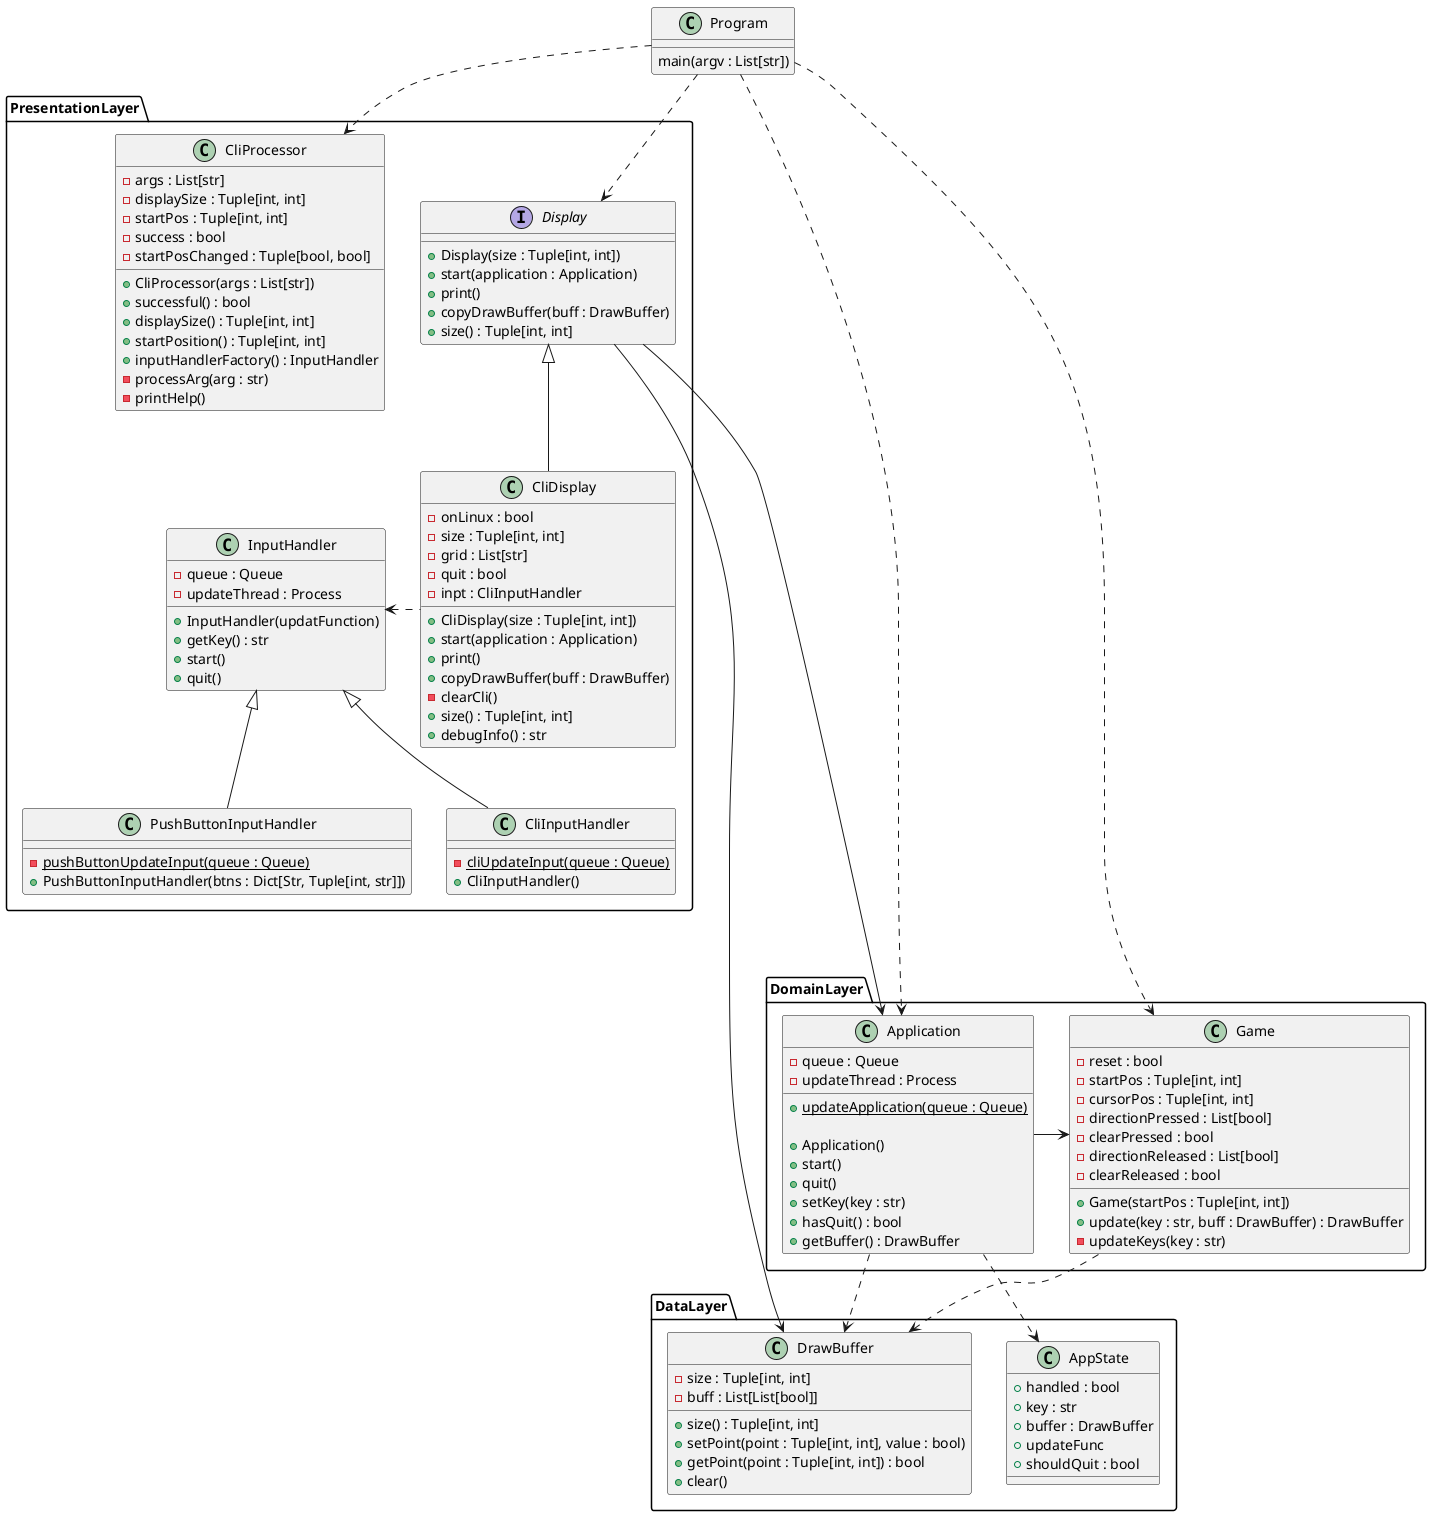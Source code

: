 @startuml etch-a-sketch-class

class Program {
    main(argv : List[str])
}

namespace PresentationLayer {
    interface Display {
        + Display(size : Tuple[int, int])
        + start(application : Application)
        + print()
        + copyDrawBuffer(buff : DrawBuffer)
        + size() : Tuple[int, int]
    }

    class CliDisplay {
        - onLinux : bool
        - size : Tuple[int, int]
        - grid : List[str]
        - quit : bool
        - inpt : CliInputHandler

        + CliDisplay(size : Tuple[int, int])
        + start(application : Application)
        + print()
        + copyDrawBuffer(buff : DrawBuffer)
        - clearCli()
        + size() : Tuple[int, int]
        + debugInfo() : str
    }

    class CliProcessor {
        - args : List[str]
        - displaySize : Tuple[int, int]
        - startPos : Tuple[int, int]
        - success : bool
        - startPosChanged : Tuple[bool, bool]

        + CliProcessor(args : List[str])
        + successful() : bool
        + displaySize() : Tuple[int, int]
        + startPosition() : Tuple[int, int]
        + inputHandlerFactory() : InputHandler
        - processArg(arg : str)
        - printHelp()
    }

    class InputHandler {
        - queue : Queue
        - updateThread : Process

        + InputHandler(updatFunction)
        + getKey() : str
        + start()
        + quit()
    }

    class PushButtonInputHandler {
        - {static} pushButtonUpdateInput(queue : Queue)
        + PushButtonInputHandler(btns : Dict[Str, Tuple[int, str]])
    }

    class CliInputHandler {
        - {static} cliUpdateInput(queue : Queue)
        + CliInputHandler()
    }

    CliDisplay .l.> InputHandler
    CliDisplay -u-|> Display
    CliInputHandler -u-|> InputHandler
    PushButtonInputHandler -u-|> InputHandler
}

namespace DomainLayer {
    class Application {
        - queue : Queue
        - updateThread : Process

        + {static} updateApplication(queue : Queue)

        + Application()
        + start()
        + quit()
        + setKey(key : str)
        + hasQuit() : bool
        + getBuffer() : DrawBuffer
    }

    class Game {
        - reset : bool
        - startPos : Tuple[int, int]
        - cursorPos : Tuple[int, int]
        - directionPressed : List[bool]
        - clearPressed : bool
        - directionReleased : List[bool]
        - clearReleased : bool
        
        + Game(startPos : Tuple[int, int])
        + update(key : str, buff : DrawBuffer) : DrawBuffer
        - updateKeys(key : str)
    }

    Application -> Game
}

namespace DataLayer {
    class DrawBuffer {
        - size : Tuple[int, int]
        - buff : List[List[bool]]

        + size() : Tuple[int, int]
        + setPoint(point : Tuple[int, int], value : bool)
        + getPoint(point : Tuple[int, int]) : bool
        + clear()
    }

    class AppState {
        + handled : bool
        + key : str
        + buffer : DrawBuffer
        + updateFunc
        + shouldQuit : bool
    }
}

Program ..> PresentationLayer.CliProcessor
Program ...> DomainLayer.Game
Program ...> DomainLayer.Application
Program ..> PresentationLayer.Display
PresentationLayer.Display -----> DomainLayer.Application
PresentationLayer.Display -----> DataLayer.DrawBuffer
DomainLayer.Application ..> DataLayer.AppState
DomainLayer.Application ..> DataLayer.DrawBuffer
DomainLayer.Game ..> DataLayer.DrawBuffer

@enduml
